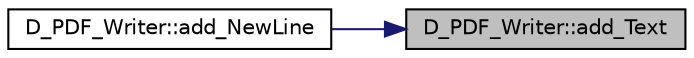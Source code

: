 digraph "D_PDF_Writer::add_Text"
{
 // LATEX_PDF_SIZE
  edge [fontname="Helvetica",fontsize="10",labelfontname="Helvetica",labelfontsize="10"];
  node [fontname="Helvetica",fontsize="10",shape=record];
  rankdir="RL";
  Node1 [label="D_PDF_Writer::add_Text",height=0.2,width=0.4,color="black", fillcolor="grey75", style="filled", fontcolor="black",tooltip=" "];
  Node1 -> Node2 [dir="back",color="midnightblue",fontsize="10",style="solid",fontname="Helvetica"];
  Node2 [label="D_PDF_Writer::add_NewLine",height=0.2,width=0.4,color="black", fillcolor="white", style="filled",URL="$class_d___p_d_f___writer.html#a583fc6f08140cc71a375a18fe1f5c93b",tooltip=" "];
}
